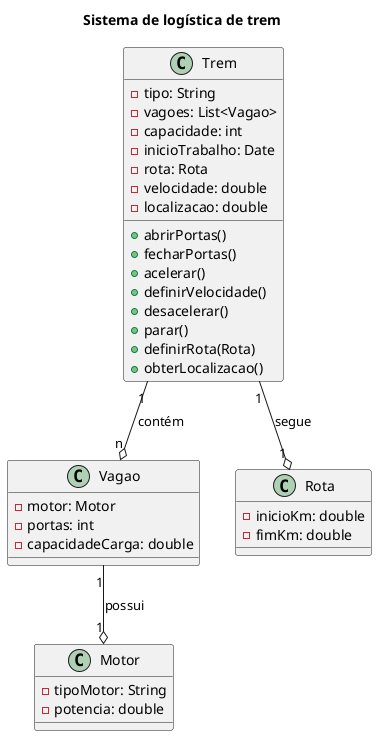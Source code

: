 @startuml Class diagram

title Sistema de logística de trem

class Trem {
  - tipo: String
  - vagoes: List<Vagao>
  - capacidade: int
  - inicioTrabalho: Date
  - rota: Rota
  - velocidade: double
  - localizacao: double

  + abrirPortas()
  + fecharPortas()
  + acelerar()
  + definirVelocidade()
  + desacelerar()
  + parar()
  + definirRota(Rota)
  + obterLocalizacao()
}

class Vagao {
  - motor: Motor
  - portas: int
  - capacidadeCarga: double
}

class Motor {
  - tipoMotor: String
  - potencia: double
}

class Rota {
  - inicioKm: double
  - fimKm: double
}

Trem "1" --o "n" Vagao : contém
Vagao "1" --o "1" Motor : possui
Trem "1" --o "1" Rota : segue

@enduml
